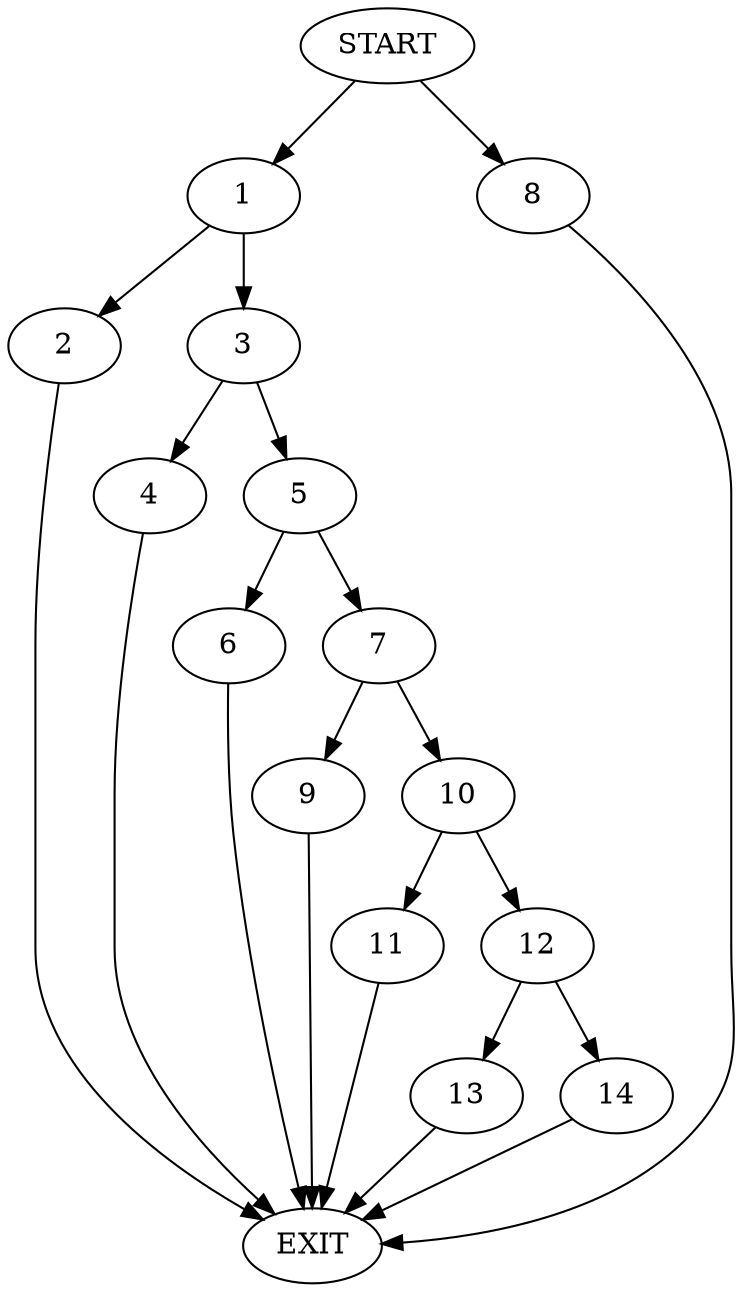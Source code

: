 digraph {
0 [label="START"]
15 [label="EXIT"]
0 -> 1
1 -> 2
1 -> 3
3 -> 4
3 -> 5
2 -> 15
4 -> 15
5 -> 6
5 -> 7
0 -> 8
8 -> 15
7 -> 9
7 -> 10
6 -> 15
9 -> 15
10 -> 11
10 -> 12
11 -> 15
12 -> 13
12 -> 14
13 -> 15
14 -> 15
}
